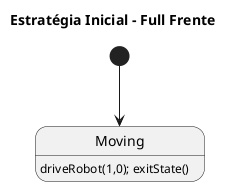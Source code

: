 @startuml Initial-FullFrente

title Estratégia Inicial - Full Frente

[*] -->Moving

/'
' Descrições
'/

Moving : driveRobot(1,0); exitState()

@enduml